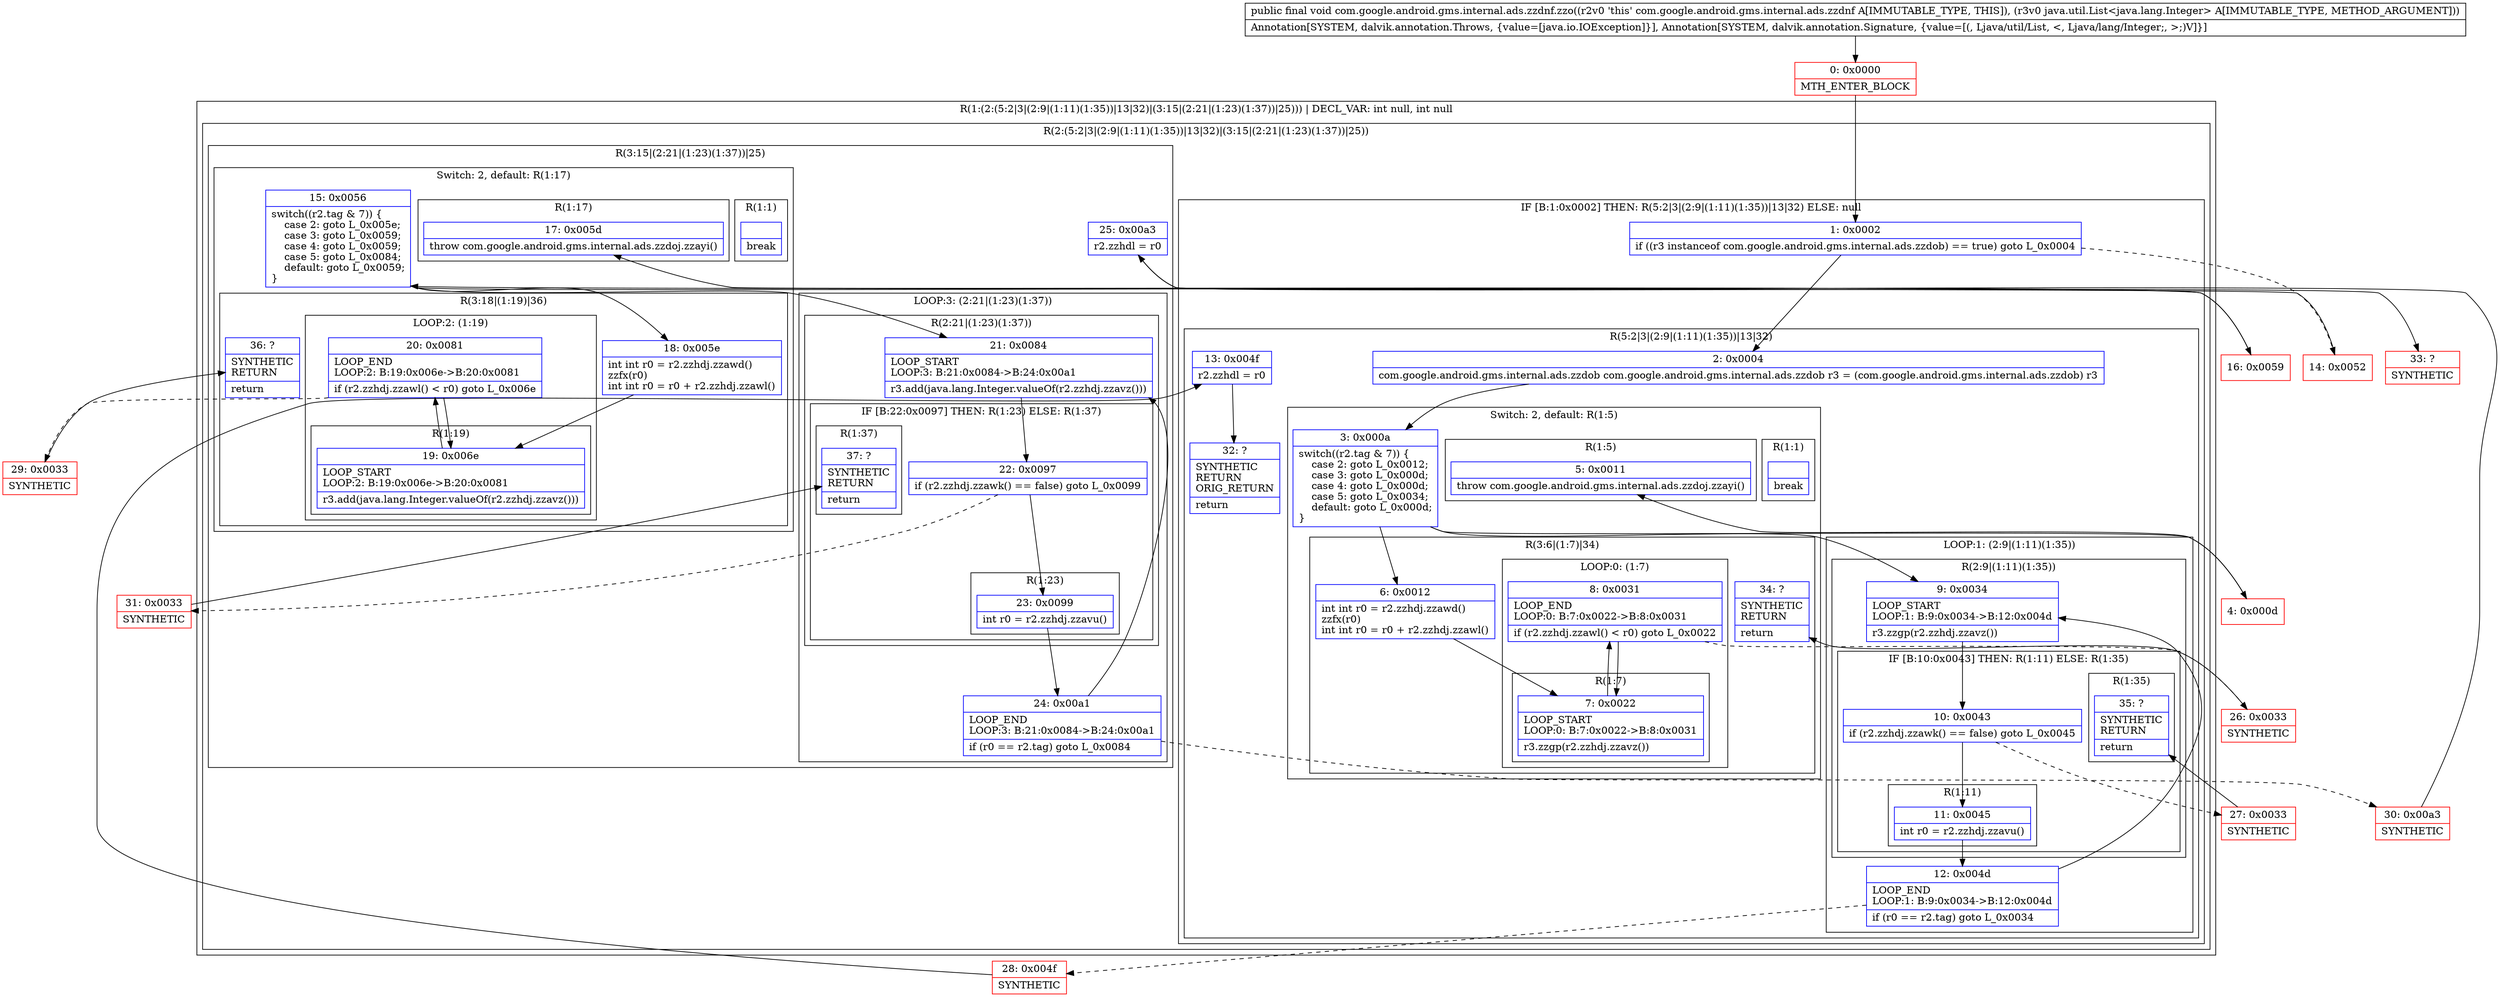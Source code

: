 digraph "CFG forcom.google.android.gms.internal.ads.zzdnf.zzo(Ljava\/util\/List;)V" {
subgraph cluster_Region_153318700 {
label = "R(1:(2:(5:2|3|(2:9|(1:11)(1:35))|13|32)|(3:15|(2:21|(1:23)(1:37))|25))) | DECL_VAR: int null, int null\l";
node [shape=record,color=blue];
subgraph cluster_Region_1458184601 {
label = "R(2:(5:2|3|(2:9|(1:11)(1:35))|13|32)|(3:15|(2:21|(1:23)(1:37))|25))";
node [shape=record,color=blue];
subgraph cluster_IfRegion_197200422 {
label = "IF [B:1:0x0002] THEN: R(5:2|3|(2:9|(1:11)(1:35))|13|32) ELSE: null";
node [shape=record,color=blue];
Node_1 [shape=record,label="{1\:\ 0x0002|if ((r3 instanceof com.google.android.gms.internal.ads.zzdob) == true) goto L_0x0004\l}"];
subgraph cluster_Region_385948634 {
label = "R(5:2|3|(2:9|(1:11)(1:35))|13|32)";
node [shape=record,color=blue];
Node_2 [shape=record,label="{2\:\ 0x0004|com.google.android.gms.internal.ads.zzdob com.google.android.gms.internal.ads.zzdob r3 = (com.google.android.gms.internal.ads.zzdob) r3\l}"];
subgraph cluster_SwitchRegion_620753207 {
label = "Switch: 2, default: R(1:5)";
node [shape=record,color=blue];
Node_3 [shape=record,label="{3\:\ 0x000a|switch((r2.tag & 7)) \{\l    case 2: goto L_0x0012;\l    case 3: goto L_0x000d;\l    case 4: goto L_0x000d;\l    case 5: goto L_0x0034;\l    default: goto L_0x000d;\l\}\l}"];
subgraph cluster_Region_2077662160 {
label = "R(3:6|(1:7)|34)";
node [shape=record,color=blue];
Node_6 [shape=record,label="{6\:\ 0x0012|int int r0 = r2.zzhdj.zzawd()\lzzfx(r0)\lint int r0 = r0 + r2.zzhdj.zzawl()\l}"];
subgraph cluster_LoopRegion_370706157 {
label = "LOOP:0: (1:7)";
node [shape=record,color=blue];
Node_8 [shape=record,label="{8\:\ 0x0031|LOOP_END\lLOOP:0: B:7:0x0022\-\>B:8:0x0031\l|if (r2.zzhdj.zzawl() \< r0) goto L_0x0022\l}"];
subgraph cluster_Region_1486791074 {
label = "R(1:7)";
node [shape=record,color=blue];
Node_7 [shape=record,label="{7\:\ 0x0022|LOOP_START\lLOOP:0: B:7:0x0022\-\>B:8:0x0031\l|r3.zzgp(r2.zzhdj.zzavz())\l}"];
}
}
Node_34 [shape=record,label="{34\:\ ?|SYNTHETIC\lRETURN\l|return\l}"];
}
subgraph cluster_Region_912751249 {
label = "R(1:1)";
node [shape=record,color=blue];
Node_InsnContainer_830890797 [shape=record,label="{|break\l}"];
}
subgraph cluster_Region_840294145 {
label = "R(1:5)";
node [shape=record,color=blue];
Node_5 [shape=record,label="{5\:\ 0x0011|throw com.google.android.gms.internal.ads.zzdoj.zzayi()\l}"];
}
}
subgraph cluster_LoopRegion_1458086686 {
label = "LOOP:1: (2:9|(1:11)(1:35))";
node [shape=record,color=blue];
Node_12 [shape=record,label="{12\:\ 0x004d|LOOP_END\lLOOP:1: B:9:0x0034\-\>B:12:0x004d\l|if (r0 == r2.tag) goto L_0x0034\l}"];
subgraph cluster_Region_229376502 {
label = "R(2:9|(1:11)(1:35))";
node [shape=record,color=blue];
Node_9 [shape=record,label="{9\:\ 0x0034|LOOP_START\lLOOP:1: B:9:0x0034\-\>B:12:0x004d\l|r3.zzgp(r2.zzhdj.zzavz())\l}"];
subgraph cluster_IfRegion_1765340733 {
label = "IF [B:10:0x0043] THEN: R(1:11) ELSE: R(1:35)";
node [shape=record,color=blue];
Node_10 [shape=record,label="{10\:\ 0x0043|if (r2.zzhdj.zzawk() == false) goto L_0x0045\l}"];
subgraph cluster_Region_1235795514 {
label = "R(1:11)";
node [shape=record,color=blue];
Node_11 [shape=record,label="{11\:\ 0x0045|int r0 = r2.zzhdj.zzavu()\l}"];
}
subgraph cluster_Region_1678158457 {
label = "R(1:35)";
node [shape=record,color=blue];
Node_35 [shape=record,label="{35\:\ ?|SYNTHETIC\lRETURN\l|return\l}"];
}
}
}
}
Node_13 [shape=record,label="{13\:\ 0x004f|r2.zzhdl = r0\l}"];
Node_32 [shape=record,label="{32\:\ ?|SYNTHETIC\lRETURN\lORIG_RETURN\l|return\l}"];
}
}
subgraph cluster_Region_1351874656 {
label = "R(3:15|(2:21|(1:23)(1:37))|25)";
node [shape=record,color=blue];
subgraph cluster_SwitchRegion_1713058527 {
label = "Switch: 2, default: R(1:17)";
node [shape=record,color=blue];
Node_15 [shape=record,label="{15\:\ 0x0056|switch((r2.tag & 7)) \{\l    case 2: goto L_0x005e;\l    case 3: goto L_0x0059;\l    case 4: goto L_0x0059;\l    case 5: goto L_0x0084;\l    default: goto L_0x0059;\l\}\l}"];
subgraph cluster_Region_1237554315 {
label = "R(3:18|(1:19)|36)";
node [shape=record,color=blue];
Node_18 [shape=record,label="{18\:\ 0x005e|int int r0 = r2.zzhdj.zzawd()\lzzfx(r0)\lint int r0 = r0 + r2.zzhdj.zzawl()\l}"];
subgraph cluster_LoopRegion_1651820167 {
label = "LOOP:2: (1:19)";
node [shape=record,color=blue];
Node_20 [shape=record,label="{20\:\ 0x0081|LOOP_END\lLOOP:2: B:19:0x006e\-\>B:20:0x0081\l|if (r2.zzhdj.zzawl() \< r0) goto L_0x006e\l}"];
subgraph cluster_Region_2062161098 {
label = "R(1:19)";
node [shape=record,color=blue];
Node_19 [shape=record,label="{19\:\ 0x006e|LOOP_START\lLOOP:2: B:19:0x006e\-\>B:20:0x0081\l|r3.add(java.lang.Integer.valueOf(r2.zzhdj.zzavz()))\l}"];
}
}
Node_36 [shape=record,label="{36\:\ ?|SYNTHETIC\lRETURN\l|return\l}"];
}
subgraph cluster_Region_1414372532 {
label = "R(1:1)";
node [shape=record,color=blue];
Node_InsnContainer_88715558 [shape=record,label="{|break\l}"];
}
subgraph cluster_Region_989587098 {
label = "R(1:17)";
node [shape=record,color=blue];
Node_17 [shape=record,label="{17\:\ 0x005d|throw com.google.android.gms.internal.ads.zzdoj.zzayi()\l}"];
}
}
subgraph cluster_LoopRegion_126767570 {
label = "LOOP:3: (2:21|(1:23)(1:37))";
node [shape=record,color=blue];
Node_24 [shape=record,label="{24\:\ 0x00a1|LOOP_END\lLOOP:3: B:21:0x0084\-\>B:24:0x00a1\l|if (r0 == r2.tag) goto L_0x0084\l}"];
subgraph cluster_Region_270399819 {
label = "R(2:21|(1:23)(1:37))";
node [shape=record,color=blue];
Node_21 [shape=record,label="{21\:\ 0x0084|LOOP_START\lLOOP:3: B:21:0x0084\-\>B:24:0x00a1\l|r3.add(java.lang.Integer.valueOf(r2.zzhdj.zzavz()))\l}"];
subgraph cluster_IfRegion_671969216 {
label = "IF [B:22:0x0097] THEN: R(1:23) ELSE: R(1:37)";
node [shape=record,color=blue];
Node_22 [shape=record,label="{22\:\ 0x0097|if (r2.zzhdj.zzawk() == false) goto L_0x0099\l}"];
subgraph cluster_Region_367517555 {
label = "R(1:23)";
node [shape=record,color=blue];
Node_23 [shape=record,label="{23\:\ 0x0099|int r0 = r2.zzhdj.zzavu()\l}"];
}
subgraph cluster_Region_1610955622 {
label = "R(1:37)";
node [shape=record,color=blue];
Node_37 [shape=record,label="{37\:\ ?|SYNTHETIC\lRETURN\l|return\l}"];
}
}
}
}
Node_25 [shape=record,label="{25\:\ 0x00a3|r2.zzhdl = r0\l}"];
}
}
}
Node_0 [shape=record,color=red,label="{0\:\ 0x0000|MTH_ENTER_BLOCK\l}"];
Node_4 [shape=record,color=red,label="{4\:\ 0x000d}"];
Node_14 [shape=record,color=red,label="{14\:\ 0x0052}"];
Node_16 [shape=record,color=red,label="{16\:\ 0x0059}"];
Node_26 [shape=record,color=red,label="{26\:\ 0x0033|SYNTHETIC\l}"];
Node_27 [shape=record,color=red,label="{27\:\ 0x0033|SYNTHETIC\l}"];
Node_28 [shape=record,color=red,label="{28\:\ 0x004f|SYNTHETIC\l}"];
Node_29 [shape=record,color=red,label="{29\:\ 0x0033|SYNTHETIC\l}"];
Node_30 [shape=record,color=red,label="{30\:\ 0x00a3|SYNTHETIC\l}"];
Node_31 [shape=record,color=red,label="{31\:\ 0x0033|SYNTHETIC\l}"];
Node_33 [shape=record,color=red,label="{33\:\ ?|SYNTHETIC\l}"];
MethodNode[shape=record,label="{public final void com.google.android.gms.internal.ads.zzdnf.zzo((r2v0 'this' com.google.android.gms.internal.ads.zzdnf A[IMMUTABLE_TYPE, THIS]), (r3v0 java.util.List\<java.lang.Integer\> A[IMMUTABLE_TYPE, METHOD_ARGUMENT]))  | Annotation[SYSTEM, dalvik.annotation.Throws, \{value=[java.io.IOException]\}], Annotation[SYSTEM, dalvik.annotation.Signature, \{value=[(, Ljava\/util\/List, \<, Ljava\/lang\/Integer;, \>;)V]\}]\l}"];
MethodNode -> Node_0;
Node_1 -> Node_2;
Node_1 -> Node_14[style=dashed];
Node_2 -> Node_3;
Node_3 -> Node_4;
Node_3 -> Node_6;
Node_3 -> Node_9;
Node_6 -> Node_7;
Node_8 -> Node_7;
Node_8 -> Node_26[style=dashed];
Node_7 -> Node_8;
Node_12 -> Node_9;
Node_12 -> Node_28[style=dashed];
Node_9 -> Node_10;
Node_10 -> Node_11;
Node_10 -> Node_27[style=dashed];
Node_11 -> Node_12;
Node_13 -> Node_32;
Node_15 -> Node_16;
Node_15 -> Node_18;
Node_15 -> Node_21;
Node_18 -> Node_19;
Node_20 -> Node_19;
Node_20 -> Node_29[style=dashed];
Node_19 -> Node_20;
Node_24 -> Node_21;
Node_24 -> Node_30[style=dashed];
Node_21 -> Node_22;
Node_22 -> Node_23;
Node_22 -> Node_31[style=dashed];
Node_23 -> Node_24;
Node_25 -> Node_33;
Node_0 -> Node_1;
Node_4 -> Node_5;
Node_14 -> Node_15;
Node_16 -> Node_17;
Node_26 -> Node_34;
Node_27 -> Node_35;
Node_28 -> Node_13;
Node_29 -> Node_36;
Node_30 -> Node_25;
Node_31 -> Node_37;
}

